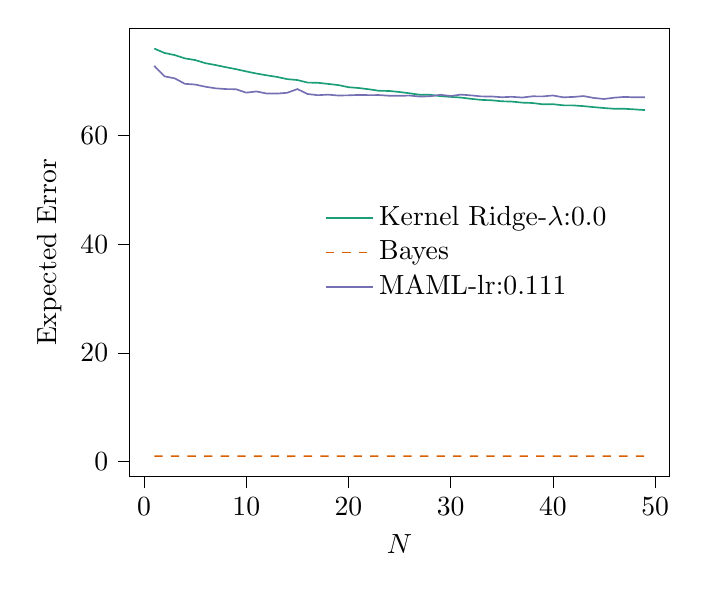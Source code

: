 % This file was created with tikzplotlib v0.10.1.
\begin{tikzpicture}

\definecolor{chocolate217952}{RGB}{217,95,2}
\definecolor{darkcyan27158119}{RGB}{27,158,119}
\definecolor{darkgray176}{RGB}{176,176,176}
\definecolor{lightslategray117112179}{RGB}{117,112,179}

\begin{axis}[
legend cell align={left},
legend style={fill opacity=0.8, draw opacity=1, text opacity=1, at={(0.91,0.5)}, anchor=east, draw=none},
tick align=outside,
tick pos=left,
x grid style={darkgray176},
xlabel={\(\displaystyle N\)},
xmin=-1.4, xmax=51.4,
xtick style={color=black},
y grid style={darkgray176},
ylabel={Expected Error},
ymin=-2.755, ymax=79.753,
ytick style={color=black}
]
\addplot [semithick, darkcyan27158119]
table {%
1 76.003
2 75.2
3 74.808
4 74.203
5 73.892
6 73.323
7 72.974
8 72.58
9 72.216
10 71.801
11 71.411
12 71.084
13 70.793
14 70.383
15 70.218
16 69.747
17 69.712
18 69.507
19 69.293
20 68.898
21 68.749
22 68.517
23 68.235
24 68.205
25 68.013
26 67.779
27 67.497
28 67.5
29 67.253
30 67.116
31 66.989
32 66.756
33 66.563
34 66.493
35 66.312
36 66.249
37 66.057
38 65.993
39 65.755
40 65.777
41 65.564
42 65.547
43 65.416
44 65.23
45 65.066
46 64.927
47 64.93
48 64.818
49 64.691
};
\addlegendentry{Kernel Ridge-$\lambda$:0.0}
\addplot [semithick, chocolate217952, dashed]
table {%
1 0.999
2 0.998
3 1.0
4 1.001
5 1.0
6 0.997
7 0.998
8 0.998
9 0.999
10 1.0
11 0.997
12 0.998
13 0.998
14 0.995
15 1.0
16 1.0
17 1.0
18 1.0
19 0.998
20 0.999
21 0.999
22 1.0
23 1.0
24 1.002
25 1.0
26 0.999
27 1.003
28 0.998
29 1.001
30 1.0
31 1.002
32 1.001
33 0.999
34 0.998
35 1.001
36 0.998
37 0.998
38 0.999
39 1.0
40 1.001
41 1.0
42 1.0
43 0.999
44 1.001
45 1.002
46 0.998
47 0.999
48 0.998
49 0.998
};
\addlegendentry{Bayes}
\addplot [semithick, lightslategray117112179]
table {%
1 72.811
2 70.901
3 70.529
4 69.521
5 69.39
6 68.987
7 68.692
8 68.555
9 68.526
10 67.897
11 68.117
12 67.732
13 67.726
14 67.869
15 68.559
16 67.646
17 67.429
18 67.531
19 67.367
20 67.404
21 67.475
22 67.443
23 67.452
24 67.323
25 67.311
26 67.359
27 67.173
28 67.23
29 67.501
30 67.278
31 67.536
32 67.396
33 67.204
34 67.198
35 67.055
36 67.132
37 66.999
38 67.224
39 67.207
40 67.377
41 67.04
42 67.108
43 67.266
44 66.921
45 66.727
46 66.971
47 67.113
48 67.04
49 67.052
};
\addlegendentry{MAML-lr:0.111}
\end{axis}

\end{tikzpicture}
